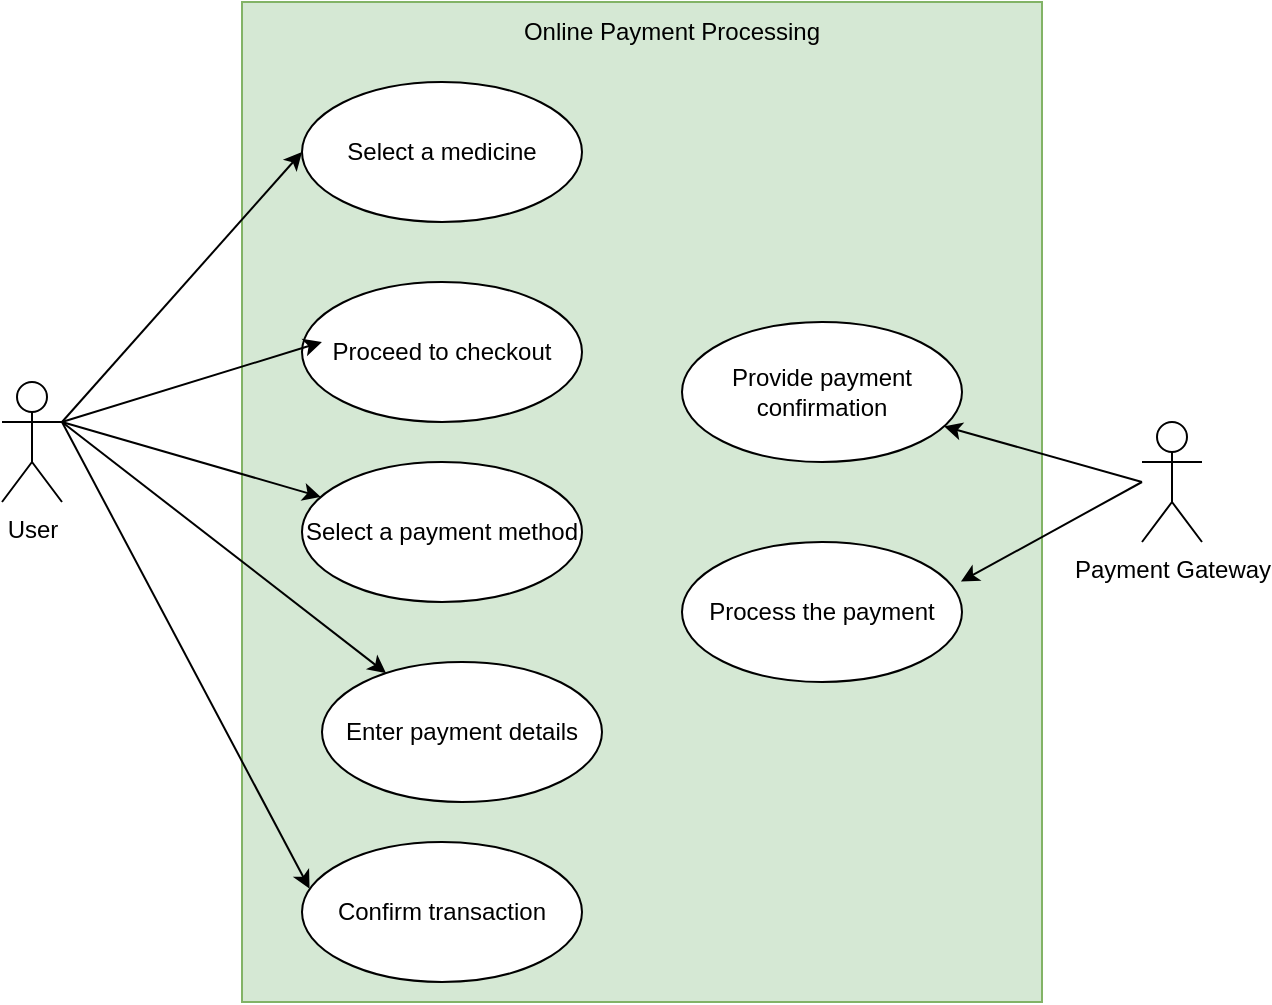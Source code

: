 <mxfile version="24.2.2" type="github">
  <diagram name="Page-1" id="gWiIlB54i0UAbzuNKbdG">
    <mxGraphModel dx="996" dy="559" grid="1" gridSize="10" guides="1" tooltips="1" connect="1" arrows="1" fold="1" page="1" pageScale="1" pageWidth="850" pageHeight="1100" math="0" shadow="0">
      <root>
        <mxCell id="0" />
        <mxCell id="1" parent="0" />
        <mxCell id="JMe-6mkwKoQq3dgsp0xi-19" value="" style="rounded=0;whiteSpace=wrap;html=1;fillColor=#d5e8d4;strokeColor=#82b366;" vertex="1" parent="1">
          <mxGeometry x="270" y="10" width="400" height="500" as="geometry" />
        </mxCell>
        <mxCell id="JMe-6mkwKoQq3dgsp0xi-12" style="rounded=0;orthogonalLoop=1;jettySize=auto;html=1;entryX=0;entryY=0.5;entryDx=0;entryDy=0;" edge="1" parent="1" target="JMe-6mkwKoQq3dgsp0xi-4">
          <mxGeometry relative="1" as="geometry">
            <mxPoint x="180" y="220" as="sourcePoint" />
          </mxGeometry>
        </mxCell>
        <mxCell id="JMe-6mkwKoQq3dgsp0xi-14" style="edgeStyle=none;rounded=0;orthogonalLoop=1;jettySize=auto;html=1;exitX=1;exitY=0.333;exitDx=0;exitDy=0;exitPerimeter=0;" edge="1" parent="1" source="JMe-6mkwKoQq3dgsp0xi-1" target="JMe-6mkwKoQq3dgsp0xi-6">
          <mxGeometry relative="1" as="geometry" />
        </mxCell>
        <mxCell id="JMe-6mkwKoQq3dgsp0xi-15" style="edgeStyle=none;rounded=0;orthogonalLoop=1;jettySize=auto;html=1;exitX=1;exitY=0.333;exitDx=0;exitDy=0;exitPerimeter=0;" edge="1" parent="1" source="JMe-6mkwKoQq3dgsp0xi-1" target="JMe-6mkwKoQq3dgsp0xi-7">
          <mxGeometry relative="1" as="geometry" />
        </mxCell>
        <mxCell id="JMe-6mkwKoQq3dgsp0xi-1" value="User" style="shape=umlActor;verticalLabelPosition=bottom;verticalAlign=top;html=1;" vertex="1" parent="1">
          <mxGeometry x="150" y="200" width="30" height="60" as="geometry" />
        </mxCell>
        <mxCell id="JMe-6mkwKoQq3dgsp0xi-4" value="Select a medicine" style="ellipse;whiteSpace=wrap;html=1;" vertex="1" parent="1">
          <mxGeometry x="300" y="50" width="140" height="70" as="geometry" />
        </mxCell>
        <mxCell id="JMe-6mkwKoQq3dgsp0xi-5" value="Proceed to checkout" style="ellipse;whiteSpace=wrap;html=1;" vertex="1" parent="1">
          <mxGeometry x="300" y="150" width="140" height="70" as="geometry" />
        </mxCell>
        <mxCell id="JMe-6mkwKoQq3dgsp0xi-6" value="Select a payment method" style="ellipse;whiteSpace=wrap;html=1;" vertex="1" parent="1">
          <mxGeometry x="300" y="240" width="140" height="70" as="geometry" />
        </mxCell>
        <mxCell id="JMe-6mkwKoQq3dgsp0xi-7" value="Enter payment details" style="ellipse;whiteSpace=wrap;html=1;" vertex="1" parent="1">
          <mxGeometry x="310" y="340" width="140" height="70" as="geometry" />
        </mxCell>
        <mxCell id="JMe-6mkwKoQq3dgsp0xi-8" value="Confirm transaction" style="ellipse;whiteSpace=wrap;html=1;" vertex="1" parent="1">
          <mxGeometry x="300" y="430" width="140" height="70" as="geometry" />
        </mxCell>
        <mxCell id="JMe-6mkwKoQq3dgsp0xi-17" style="edgeStyle=none;rounded=0;orthogonalLoop=1;jettySize=auto;html=1;" edge="1" parent="1" target="JMe-6mkwKoQq3dgsp0xi-10">
          <mxGeometry relative="1" as="geometry">
            <mxPoint x="720" y="250" as="sourcePoint" />
          </mxGeometry>
        </mxCell>
        <mxCell id="JMe-6mkwKoQq3dgsp0xi-9" value="Payment Gateway" style="shape=umlActor;verticalLabelPosition=bottom;verticalAlign=top;html=1;" vertex="1" parent="1">
          <mxGeometry x="720" y="220" width="30" height="60" as="geometry" />
        </mxCell>
        <mxCell id="JMe-6mkwKoQq3dgsp0xi-10" value="Provide payment confirmation" style="ellipse;whiteSpace=wrap;html=1;" vertex="1" parent="1">
          <mxGeometry x="490" y="170" width="140" height="70" as="geometry" />
        </mxCell>
        <mxCell id="JMe-6mkwKoQq3dgsp0xi-11" value="Process the payment" style="ellipse;whiteSpace=wrap;html=1;" vertex="1" parent="1">
          <mxGeometry x="490" y="280" width="140" height="70" as="geometry" />
        </mxCell>
        <mxCell id="JMe-6mkwKoQq3dgsp0xi-13" style="rounded=0;orthogonalLoop=1;jettySize=auto;html=1;exitX=1;exitY=0.333;exitDx=0;exitDy=0;exitPerimeter=0;entryX=0.071;entryY=0.429;entryDx=0;entryDy=0;entryPerimeter=0;" edge="1" parent="1" source="JMe-6mkwKoQq3dgsp0xi-1" target="JMe-6mkwKoQq3dgsp0xi-5">
          <mxGeometry relative="1" as="geometry" />
        </mxCell>
        <mxCell id="JMe-6mkwKoQq3dgsp0xi-16" style="edgeStyle=none;rounded=0;orthogonalLoop=1;jettySize=auto;html=1;exitX=1;exitY=0.333;exitDx=0;exitDy=0;exitPerimeter=0;entryX=0.027;entryY=0.334;entryDx=0;entryDy=0;entryPerimeter=0;" edge="1" parent="1" source="JMe-6mkwKoQq3dgsp0xi-1" target="JMe-6mkwKoQq3dgsp0xi-8">
          <mxGeometry relative="1" as="geometry" />
        </mxCell>
        <mxCell id="JMe-6mkwKoQq3dgsp0xi-18" style="edgeStyle=none;rounded=0;orthogonalLoop=1;jettySize=auto;html=1;entryX=0.996;entryY=0.283;entryDx=0;entryDy=0;entryPerimeter=0;" edge="1" parent="1" target="JMe-6mkwKoQq3dgsp0xi-11">
          <mxGeometry relative="1" as="geometry">
            <mxPoint x="720" y="250" as="sourcePoint" />
          </mxGeometry>
        </mxCell>
        <mxCell id="JMe-6mkwKoQq3dgsp0xi-20" value="Online Payment Processing" style="text;html=1;align=center;verticalAlign=middle;whiteSpace=wrap;rounded=0;" vertex="1" parent="1">
          <mxGeometry x="390" y="10" width="190" height="30" as="geometry" />
        </mxCell>
      </root>
    </mxGraphModel>
  </diagram>
</mxfile>
